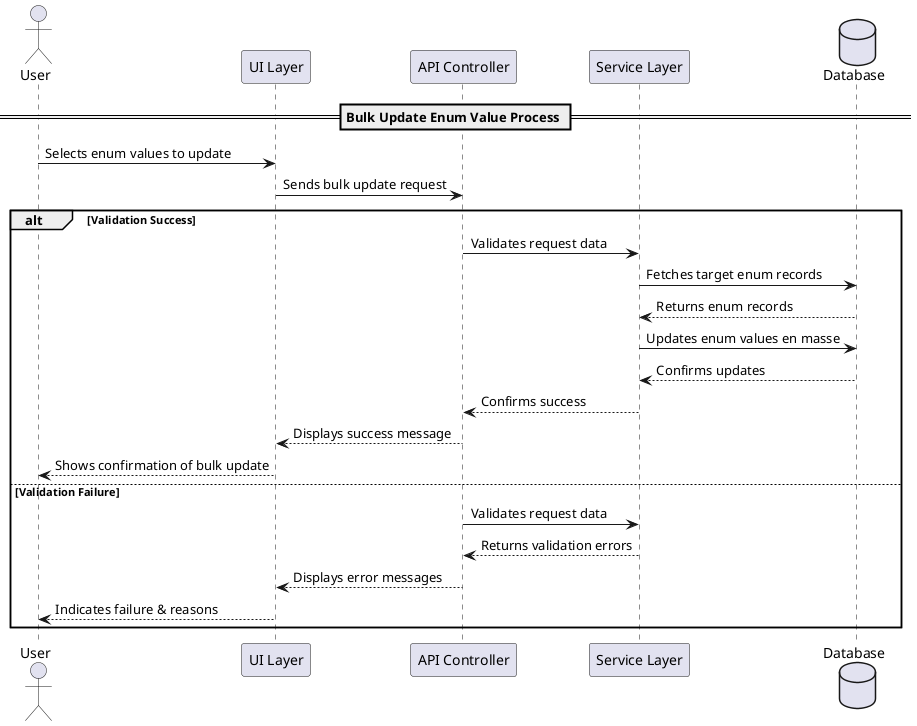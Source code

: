 @startuml
actor User
participant "UI Layer" as UI
participant "API Controller" as Controller
participant "Service Layer" as Service
database "Database" as DB

== Bulk Update Enum Value Process ==

User -> UI: Selects enum values to update
UI -> Controller: Sends bulk update request

alt Validation Success
    Controller -> Service: Validates request data
    Service -> DB: Fetches target enum records
    DB --> Service: Returns enum records
    Service -> DB: Updates enum values en masse
    DB --> Service: Confirms updates
    Service --> Controller: Confirms success
    Controller --> UI: Displays success message
    UI --> User: Shows confirmation of bulk update
else Validation Failure
    Controller -> Service: Validates request data
    Service --> Controller: Returns validation errors
    Controller --> UI: Displays error messages
    UI --> User: Indicates failure & reasons
end

@enduml